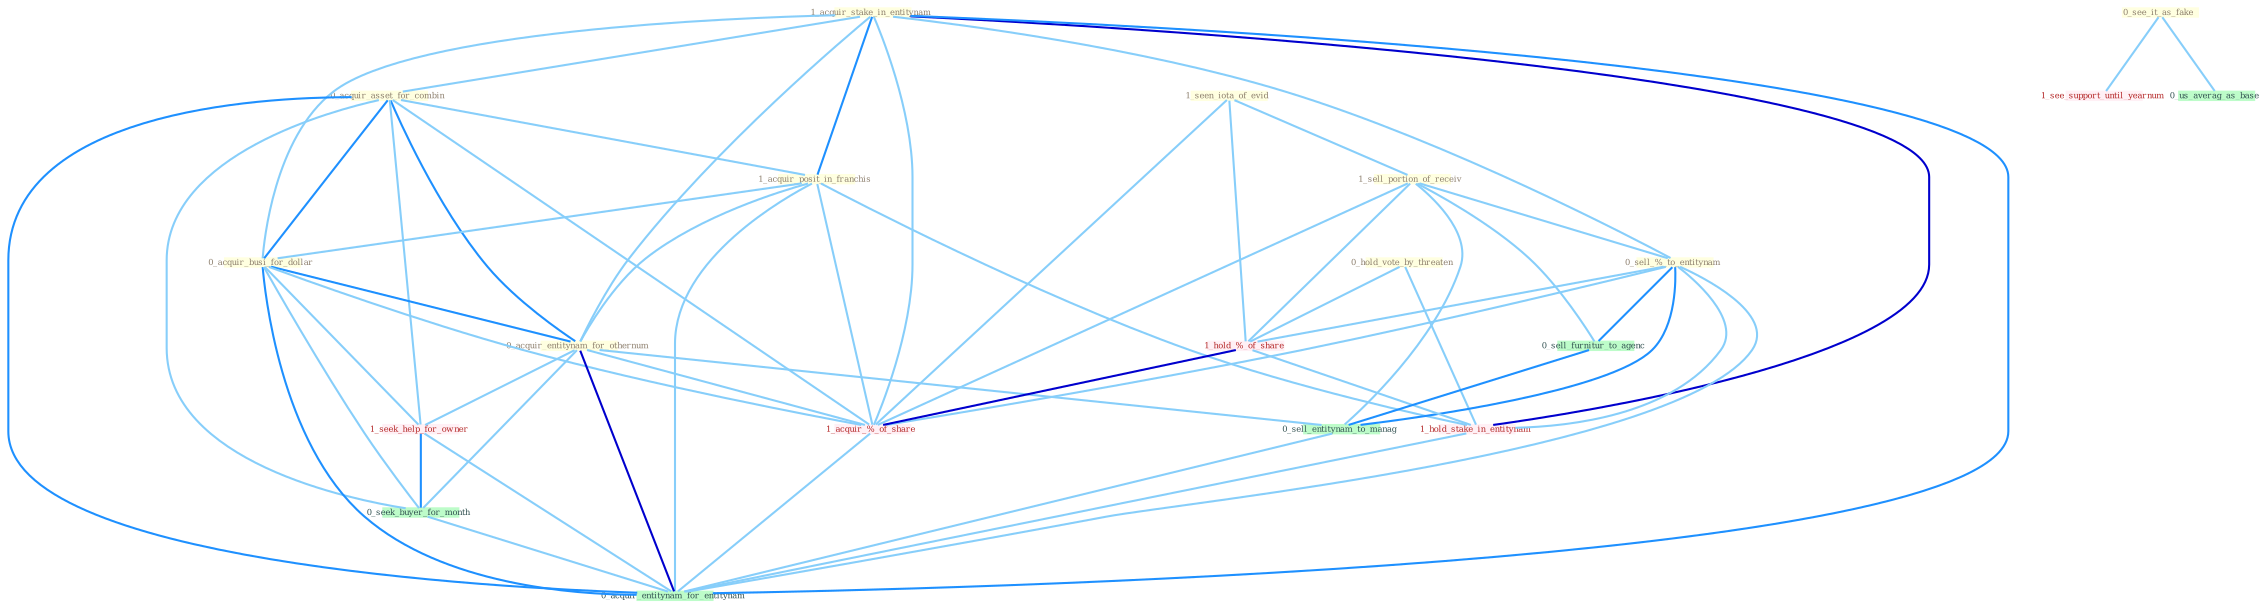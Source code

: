 Graph G{ 
    node
    [shape=polygon,style=filled,width=.5,height=.06,color="#BDFCC9",fixedsize=true,fontsize=4,
    fontcolor="#2f4f4f"];
    {node
    [color="#ffffe0", fontcolor="#8b7d6b"] "1_seen_iota_of_evid " "1_acquir_stake_in_entitynam " "0_acquir_asset_for_combin " "1_acquir_posit_in_franchis " "0_acquir_busi_for_dollar " "1_sell_portion_of_receiv " "0_acquir_entitynam_for_othernum " "0_hold_vote_by_threaten " "0_sell_%_to_entitynam " "0_see_it_as_fake "}
{node [color="#fff0f5", fontcolor="#b22222"] "1_hold_%_of_share " "1_hold_stake_in_entitynam " "1_seek_help_for_owner " "1_acquir_%_of_share " "1_see_support_until_yearnum "}
edge [color="#B0E2FF"];

	"1_seen_iota_of_evid " -- "1_sell_portion_of_receiv " [w="1", color="#87cefa" ];
	"1_seen_iota_of_evid " -- "1_hold_%_of_share " [w="1", color="#87cefa" ];
	"1_seen_iota_of_evid " -- "1_acquir_%_of_share " [w="1", color="#87cefa" ];
	"1_acquir_stake_in_entitynam " -- "0_acquir_asset_for_combin " [w="1", color="#87cefa" ];
	"1_acquir_stake_in_entitynam " -- "1_acquir_posit_in_franchis " [w="2", color="#1e90ff" , len=0.8];
	"1_acquir_stake_in_entitynam " -- "0_acquir_busi_for_dollar " [w="1", color="#87cefa" ];
	"1_acquir_stake_in_entitynam " -- "0_acquir_entitynam_for_othernum " [w="1", color="#87cefa" ];
	"1_acquir_stake_in_entitynam " -- "0_sell_%_to_entitynam " [w="1", color="#87cefa" ];
	"1_acquir_stake_in_entitynam " -- "1_hold_stake_in_entitynam " [w="3", color="#0000cd" , len=0.6];
	"1_acquir_stake_in_entitynam " -- "1_acquir_%_of_share " [w="1", color="#87cefa" ];
	"1_acquir_stake_in_entitynam " -- "0_acquir_entitynam_for_entitynam " [w="2", color="#1e90ff" , len=0.8];
	"0_acquir_asset_for_combin " -- "1_acquir_posit_in_franchis " [w="1", color="#87cefa" ];
	"0_acquir_asset_for_combin " -- "0_acquir_busi_for_dollar " [w="2", color="#1e90ff" , len=0.8];
	"0_acquir_asset_for_combin " -- "0_acquir_entitynam_for_othernum " [w="2", color="#1e90ff" , len=0.8];
	"0_acquir_asset_for_combin " -- "1_seek_help_for_owner " [w="1", color="#87cefa" ];
	"0_acquir_asset_for_combin " -- "0_seek_buyer_for_month " [w="1", color="#87cefa" ];
	"0_acquir_asset_for_combin " -- "1_acquir_%_of_share " [w="1", color="#87cefa" ];
	"0_acquir_asset_for_combin " -- "0_acquir_entitynam_for_entitynam " [w="2", color="#1e90ff" , len=0.8];
	"1_acquir_posit_in_franchis " -- "0_acquir_busi_for_dollar " [w="1", color="#87cefa" ];
	"1_acquir_posit_in_franchis " -- "0_acquir_entitynam_for_othernum " [w="1", color="#87cefa" ];
	"1_acquir_posit_in_franchis " -- "1_hold_stake_in_entitynam " [w="1", color="#87cefa" ];
	"1_acquir_posit_in_franchis " -- "1_acquir_%_of_share " [w="1", color="#87cefa" ];
	"1_acquir_posit_in_franchis " -- "0_acquir_entitynam_for_entitynam " [w="1", color="#87cefa" ];
	"0_acquir_busi_for_dollar " -- "0_acquir_entitynam_for_othernum " [w="2", color="#1e90ff" , len=0.8];
	"0_acquir_busi_for_dollar " -- "1_seek_help_for_owner " [w="1", color="#87cefa" ];
	"0_acquir_busi_for_dollar " -- "0_seek_buyer_for_month " [w="1", color="#87cefa" ];
	"0_acquir_busi_for_dollar " -- "1_acquir_%_of_share " [w="1", color="#87cefa" ];
	"0_acquir_busi_for_dollar " -- "0_acquir_entitynam_for_entitynam " [w="2", color="#1e90ff" , len=0.8];
	"1_sell_portion_of_receiv " -- "0_sell_%_to_entitynam " [w="1", color="#87cefa" ];
	"1_sell_portion_of_receiv " -- "1_hold_%_of_share " [w="1", color="#87cefa" ];
	"1_sell_portion_of_receiv " -- "1_acquir_%_of_share " [w="1", color="#87cefa" ];
	"1_sell_portion_of_receiv " -- "0_sell_furnitur_to_agenc " [w="1", color="#87cefa" ];
	"1_sell_portion_of_receiv " -- "0_sell_entitynam_to_manag " [w="1", color="#87cefa" ];
	"0_acquir_entitynam_for_othernum " -- "1_seek_help_for_owner " [w="1", color="#87cefa" ];
	"0_acquir_entitynam_for_othernum " -- "0_seek_buyer_for_month " [w="1", color="#87cefa" ];
	"0_acquir_entitynam_for_othernum " -- "1_acquir_%_of_share " [w="1", color="#87cefa" ];
	"0_acquir_entitynam_for_othernum " -- "0_sell_entitynam_to_manag " [w="1", color="#87cefa" ];
	"0_acquir_entitynam_for_othernum " -- "0_acquir_entitynam_for_entitynam " [w="3", color="#0000cd" , len=0.6];
	"0_hold_vote_by_threaten " -- "1_hold_%_of_share " [w="1", color="#87cefa" ];
	"0_hold_vote_by_threaten " -- "1_hold_stake_in_entitynam " [w="1", color="#87cefa" ];
	"0_sell_%_to_entitynam " -- "1_hold_%_of_share " [w="1", color="#87cefa" ];
	"0_sell_%_to_entitynam " -- "1_hold_stake_in_entitynam " [w="1", color="#87cefa" ];
	"0_sell_%_to_entitynam " -- "1_acquir_%_of_share " [w="1", color="#87cefa" ];
	"0_sell_%_to_entitynam " -- "0_sell_furnitur_to_agenc " [w="2", color="#1e90ff" , len=0.8];
	"0_sell_%_to_entitynam " -- "0_sell_entitynam_to_manag " [w="2", color="#1e90ff" , len=0.8];
	"0_sell_%_to_entitynam " -- "0_acquir_entitynam_for_entitynam " [w="1", color="#87cefa" ];
	"0_see_it_as_fake " -- "1_see_support_until_yearnum " [w="1", color="#87cefa" ];
	"0_see_it_as_fake " -- "0_us_averag_as_base " [w="1", color="#87cefa" ];
	"1_hold_%_of_share " -- "1_hold_stake_in_entitynam " [w="1", color="#87cefa" ];
	"1_hold_%_of_share " -- "1_acquir_%_of_share " [w="3", color="#0000cd" , len=0.6];
	"1_hold_stake_in_entitynam " -- "0_acquir_entitynam_for_entitynam " [w="1", color="#87cefa" ];
	"1_seek_help_for_owner " -- "0_seek_buyer_for_month " [w="2", color="#1e90ff" , len=0.8];
	"1_seek_help_for_owner " -- "0_acquir_entitynam_for_entitynam " [w="1", color="#87cefa" ];
	"0_seek_buyer_for_month " -- "0_acquir_entitynam_for_entitynam " [w="1", color="#87cefa" ];
	"1_acquir_%_of_share " -- "0_acquir_entitynam_for_entitynam " [w="1", color="#87cefa" ];
	"0_sell_furnitur_to_agenc " -- "0_sell_entitynam_to_manag " [w="2", color="#1e90ff" , len=0.8];
	"0_sell_entitynam_to_manag " -- "0_acquir_entitynam_for_entitynam " [w="1", color="#87cefa" ];
}